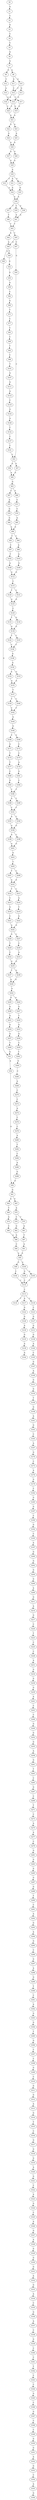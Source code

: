 strict digraph  {
	S0 -> S1 [ label = G ];
	S1 -> S2 [ label = C ];
	S2 -> S3 [ label = G ];
	S3 -> S4 [ label = C ];
	S4 -> S5 [ label = C ];
	S5 -> S6 [ label = A ];
	S6 -> S7 [ label = A ];
	S7 -> S8 [ label = A ];
	S7 -> S9 [ label = G ];
	S8 -> S10 [ label = G ];
	S8 -> S11 [ label = A ];
	S9 -> S12 [ label = C ];
	S10 -> S13 [ label = G ];
	S10 -> S14 [ label = C ];
	S11 -> S14 [ label = C ];
	S12 -> S15 [ label = A ];
	S13 -> S16 [ label = G ];
	S14 -> S17 [ label = T ];
	S14 -> S18 [ label = A ];
	S15 -> S16 [ label = G ];
	S16 -> S19 [ label = G ];
	S16 -> S20 [ label = C ];
	S17 -> S19 [ label = G ];
	S18 -> S20 [ label = C ];
	S19 -> S21 [ label = A ];
	S20 -> S21 [ label = A ];
	S21 -> S22 [ label = G ];
	S21 -> S23 [ label = A ];
	S22 -> S24 [ label = G ];
	S23 -> S25 [ label = A ];
	S24 -> S26 [ label = A ];
	S25 -> S26 [ label = A ];
	S26 -> S27 [ label = A ];
	S26 -> S28 [ label = G ];
	S27 -> S29 [ label = G ];
	S28 -> S29 [ label = G ];
	S29 -> S30 [ label = A ];
	S30 -> S31 [ label = A ];
	S30 -> S32 [ label = G ];
	S30 -> S33 [ label = C ];
	S31 -> S34 [ label = A ];
	S32 -> S35 [ label = G ];
	S33 -> S34 [ label = A ];
	S34 -> S36 [ label = A ];
	S35 -> S36 [ label = A ];
	S36 -> S37 [ label = T ];
	S36 -> S38 [ label = A ];
	S36 -> S39 [ label = C ];
	S37 -> S40 [ label = T ];
	S38 -> S41 [ label = A ];
	S39 -> S41 [ label = A ];
	S40 -> S43 [ label = T ];
	S41 -> S43 [ label = T ];
	S43 -> S44 [ label = A ];
	S43 -> S45 [ label = C ];
	S44 -> S46 [ label = A ];
	S45 -> S47 [ label = C ];
	S45 -> S46 [ label = A ];
	S46 -> S48 [ label = A ];
	S46 -> S49 [ label = T ];
	S47 -> S50 [ label = G ];
	S48 -> S51 [ label = G ];
	S49 -> S52 [ label = G ];
	S50 -> S53 [ label = C ];
	S51 -> S54 [ label = A ];
	S52 -> S55 [ label = G ];
	S53 -> S56 [ label = A ];
	S53 -> S57 [ label = G ];
	S54 -> S58 [ label = A ];
	S55 -> S59 [ label = A ];
	S56 -> S60 [ label = A ];
	S57 -> S60 [ label = A ];
	S58 -> S61 [ label = G ];
	S59 -> S62 [ label = C ];
	S60 -> S63 [ label = G ];
	S61 -> S64 [ label = A ];
	S61 -> S65 [ label = G ];
	S62 -> S66 [ label = A ];
	S63 -> S67 [ label = C ];
	S63 -> S68 [ label = G ];
	S64 -> S69 [ label = T ];
	S65 -> S70 [ label = A ];
	S66 -> S71 [ label = T ];
	S67 -> S72 [ label = A ];
	S68 -> S73 [ label = C ];
	S69 -> S74 [ label = A ];
	S70 -> S75 [ label = T ];
	S70 -> S76 [ label = C ];
	S71 -> S77 [ label = C ];
	S72 -> S78 [ label = G ];
	S73 -> S79 [ label = C ];
	S74 -> S80 [ label = C ];
	S75 -> S81 [ label = A ];
	S76 -> S82 [ label = G ];
	S77 -> S83 [ label = C ];
	S78 -> S84 [ label = G ];
	S79 -> S85 [ label = A ];
	S80 -> S86 [ label = A ];
	S81 -> S87 [ label = T ];
	S82 -> S86 [ label = A ];
	S83 -> S88 [ label = C ];
	S84 -> S89 [ label = A ];
	S85 -> S89 [ label = A ];
	S86 -> S90 [ label = C ];
	S87 -> S91 [ label = A ];
	S88 -> S92 [ label = T ];
	S89 -> S93 [ label = T ];
	S89 -> S94 [ label = C ];
	S90 -> S95 [ label = A ];
	S91 -> S95 [ label = A ];
	S92 -> S96 [ label = C ];
	S93 -> S97 [ label = C ];
	S94 -> S98 [ label = A ];
	S95 -> S99 [ label = G ];
	S95 -> S100 [ label = A ];
	S96 -> S101 [ label = T ];
	S97 -> S102 [ label = T ];
	S98 -> S103 [ label = A ];
	S99 -> S104 [ label = C ];
	S100 -> S105 [ label = A ];
	S100 -> S106 [ label = G ];
	S101 -> S107 [ label = G ];
	S102 -> S108 [ label = A ];
	S103 -> S109 [ label = G ];
	S104 -> S110 [ label = C ];
	S105 -> S110 [ label = C ];
	S106 -> S110 [ label = C ];
	S107 -> S111 [ label = G ];
	S108 -> S112 [ label = G ];
	S109 -> S112 [ label = G ];
	S110 -> S113 [ label = C ];
	S111 -> S114 [ label = A ];
	S112 -> S115 [ label = C ];
	S113 -> S116 [ label = T ];
	S113 -> S117 [ label = A ];
	S113 -> S118 [ label = C ];
	S114 -> S119 [ label = C ];
	S115 -> S120 [ label = T ];
	S115 -> S121 [ label = C ];
	S117 -> S122 [ label = G ];
	S118 -> S123 [ label = C ];
	S119 -> S124 [ label = G ];
	S120 -> S125 [ label = G ];
	S121 -> S125 [ label = G ];
	S122 -> S126 [ label = G ];
	S123 -> S127 [ label = G ];
	S124 -> S128 [ label = A ];
	S125 -> S129 [ label = C ];
	S126 -> S130 [ label = A ];
	S127 -> S131 [ label = G ];
	S128 -> S132 [ label = C ];
	S129 -> S133 [ label = T ];
	S129 -> S134 [ label = G ];
	S130 -> S135 [ label = G ];
	S131 -> S136 [ label = G ];
	S132 -> S137 [ label = C ];
	S133 -> S138 [ label = G ];
	S134 -> S138 [ label = G ];
	S135 -> S139 [ label = A ];
	S136 -> S140 [ label = A ];
	S137 -> S141 [ label = C ];
	S138 -> S142 [ label = T ];
	S138 -> S143 [ label = C ];
	S139 -> S144 [ label = A ];
	S140 -> S145 [ label = C ];
	S141 -> S53 [ label = C ];
	S142 -> S146 [ label = C ];
	S143 -> S146 [ label = C ];
	S145 -> S147 [ label = G ];
	S146 -> S148 [ label = A ];
	S147 -> S149 [ label = A ];
	S148 -> S150 [ label = A ];
	S149 -> S151 [ label = G ];
	S150 -> S152 [ label = A ];
	S150 -> S153 [ label = G ];
	S151 -> S154 [ label = G ];
	S152 -> S155 [ label = A ];
	S153 -> S155 [ label = A ];
	S154 -> S156 [ label = T ];
	S155 -> S157 [ label = T ];
	S156 -> S158 [ label = G ];
	S157 -> S159 [ label = T ];
	S157 -> S160 [ label = C ];
	S158 -> S161 [ label = A ];
	S159 -> S162 [ label = C ];
	S160 -> S162 [ label = C ];
	S161 -> S163 [ label = G ];
	S162 -> S164 [ label = A ];
	S163 -> S165 [ label = C ];
	S164 -> S166 [ label = G ];
	S165 -> S167 [ label = A ];
	S166 -> S168 [ label = C ];
	S166 -> S169 [ label = G ];
	S167 -> S170 [ label = G ];
	S168 -> S171 [ label = G ];
	S169 -> S172 [ label = C ];
	S170 -> S173 [ label = C ];
	S171 -> S174 [ label = T ];
	S172 -> S175 [ label = C ];
	S173 -> S176 [ label = A ];
	S174 -> S177 [ label = T ];
	S175 -> S178 [ label = A ];
	S176 -> S179 [ label = G ];
	S177 -> S180 [ label = C ];
	S178 -> S181 [ label = G ];
	S179 -> S182 [ label = C ];
	S180 -> S183 [ label = G ];
	S181 -> S184 [ label = C ];
	S182 -> S185 [ label = G ];
	S183 -> S186 [ label = T ];
	S184 -> S186 [ label = T ];
	S185 -> S187 [ label = G ];
	S186 -> S188 [ label = A ];
	S186 -> S189 [ label = T ];
	S187 -> S190 [ label = C ];
	S188 -> S191 [ label = C ];
	S189 -> S191 [ label = C ];
	S190 -> S192 [ label = G ];
	S191 -> S193 [ label = A ];
	S191 -> S194 [ label = C ];
	S192 -> S195 [ label = C ];
	S193 -> S196 [ label = G ];
	S194 -> S196 [ label = G ];
	S195 -> S197 [ label = A ];
	S196 -> S198 [ label = A ];
	S196 -> S199 [ label = C ];
	S197 -> S200 [ label = G ];
	S198 -> S201 [ label = G ];
	S199 -> S201 [ label = G ];
	S200 -> S202 [ label = G ];
	S201 -> S203 [ label = G ];
	S202 -> S204 [ label = G ];
	S203 -> S205 [ label = T ];
	S204 -> S206 [ label = G ];
	S205 -> S207 [ label = T ];
	S205 -> S208 [ label = C ];
	S206 -> S209 [ label = A ];
	S207 -> S210 [ label = A ];
	S208 -> S210 [ label = A ];
	S209 -> S211 [ label = G ];
	S210 -> S212 [ label = T ];
	S210 -> S213 [ label = C ];
	S211 -> S214 [ label = A ];
	S212 -> S215 [ label = C ];
	S213 -> S216 [ label = A ];
	S214 -> S217 [ label = G ];
	S215 -> S218 [ label = G ];
	S216 -> S219 [ label = T ];
	S217 -> S220 [ label = C ];
	S218 -> S221 [ label = C ];
	S219 -> S222 [ label = G ];
	S220 -> S223 [ label = T ];
	S221 -> S224 [ label = A ];
	S222 -> S224 [ label = A ];
	S223 -> S225 [ label = C ];
	S224 -> S226 [ label = G ];
	S224 -> S227 [ label = C ];
	S225 -> S228 [ label = C ];
	S226 -> S229 [ label = T ];
	S227 -> S230 [ label = C ];
	S228 -> S231 [ label = A ];
	S229 -> S232 [ label = C ];
	S230 -> S233 [ label = A ];
	S231 -> S234 [ label = G ];
	S232 -> S235 [ label = G ];
	S233 -> S235 [ label = G ];
	S234 -> S236 [ label = G ];
	S235 -> S237 [ label = T ];
	S235 -> S238 [ label = G ];
	S236 -> S239 [ label = G ];
	S237 -> S240 [ label = A ];
	S238 -> S240 [ label = A ];
	S239 -> S241 [ label = A ];
	S240 -> S242 [ label = A ];
	S241 -> S243 [ label = C ];
	S242 -> S244 [ label = A ];
	S242 -> S245 [ label = G ];
	S243 -> S246 [ label = C ];
	S244 -> S247 [ label = G ];
	S245 -> S248 [ label = A ];
	S246 -> S249 [ label = G ];
	S247 -> S250 [ label = T ];
	S248 -> S251 [ label = A ];
	S249 -> S252 [ label = G ];
	S250 -> S253 [ label = G ];
	S251 -> S254 [ label = G ];
	S252 -> S255 [ label = G ];
	S253 -> S256 [ label = A ];
	S254 -> S257 [ label = A ];
	S255 -> S258 [ label = A ];
	S256 -> S259 [ label = C ];
	S257 -> S260 [ label = T ];
	S258 -> S261 [ label = G ];
	S259 -> S262 [ label = T ];
	S260 -> S51 [ label = G ];
	S261 -> S263 [ label = T ];
	S262 -> S264 [ label = G ];
	S263 -> S265 [ label = C ];
	S264 -> S266 [ label = C ];
	S265 -> S267 [ label = G ];
	S266 -> S268 [ label = A ];
	S267 -> S269 [ label = C ];
	S268 -> S270 [ label = C ];
	S269 -> S271 [ label = T ];
	S270 -> S272 [ label = C ];
	S271 -> S273 [ label = C ];
	S272 -> S274 [ label = A ];
	S273 -> S275 [ label = A ];
	S274 -> S276 [ label = C ];
	S275 -> S277 [ label = A ];
	S276 -> S278 [ label = C ];
	S277 -> S279 [ label = C ];
	S278 -> S280 [ label = A ];
	S279 -> S281 [ label = G ];
	S280 -> S282 [ label = T ];
	S281 -> S283 [ label = G ];
	S282 -> S284 [ label = C ];
	S283 -> S285 [ label = G ];
	S284 -> S286 [ label = A ];
	S285 -> S287 [ label = G ];
	S286 -> S288 [ label = G ];
	S287 -> S289 [ label = G ];
	S288 -> S58 [ label = A ];
	S289 -> S290 [ label = T ];
	S290 -> S291 [ label = C ];
	S291 -> S292 [ label = A ];
	S292 -> S293 [ label = G ];
	S293 -> S294 [ label = A ];
	S294 -> S295 [ label = G ];
	S295 -> S296 [ label = C ];
	S296 -> S297 [ label = G ];
	S297 -> S298 [ label = A ];
	S298 -> S299 [ label = G ];
	S299 -> S300 [ label = T ];
	S300 -> S301 [ label = C ];
	S301 -> S302 [ label = A ];
	S302 -> S303 [ label = G ];
	S303 -> S304 [ label = G ];
	S304 -> S305 [ label = T ];
	S305 -> S306 [ label = G ];
	S306 -> S307 [ label = C ];
	S307 -> S308 [ label = C ];
	S308 -> S309 [ label = G ];
	S309 -> S310 [ label = C ];
	S310 -> S311 [ label = G ];
	S311 -> S312 [ label = G ];
	S312 -> S313 [ label = A ];
	S313 -> S314 [ label = G ];
	S314 -> S315 [ label = T ];
	S315 -> S316 [ label = C ];
	S316 -> S317 [ label = G ];
	S317 -> S318 [ label = G ];
	S318 -> S319 [ label = G ];
	S319 -> S320 [ label = A ];
	S320 -> S321 [ label = G ];
	S321 -> S322 [ label = C ];
	S322 -> S323 [ label = A ];
	S323 -> S324 [ label = G ];
	S324 -> S325 [ label = C ];
	S325 -> S326 [ label = A ];
	S326 -> S327 [ label = G ];
	S327 -> S328 [ label = A ];
	S328 -> S329 [ label = G ];
	S329 -> S330 [ label = G ];
	S330 -> S331 [ label = G ];
	S331 -> S332 [ label = A ];
	S332 -> S333 [ label = G ];
	S333 -> S334 [ label = A ];
	S334 -> S335 [ label = C ];
	S335 -> S336 [ label = G ];
	S336 -> S337 [ label = A ];
	S337 -> S338 [ label = C ];
	S338 -> S339 [ label = G ];
	S339 -> S340 [ label = C ];
	S340 -> S341 [ label = C ];
	S341 -> S342 [ label = T ];
	S342 -> S343 [ label = C ];
	S343 -> S344 [ label = C ];
	S344 -> S345 [ label = G ];
	S345 -> S346 [ label = C ];
	S346 -> S347 [ label = G ];
	S347 -> S348 [ label = C ];
	S348 -> S349 [ label = C ];
	S349 -> S350 [ label = G ];
	S350 -> S351 [ label = G ];
	S351 -> S352 [ label = A ];
	S352 -> S353 [ label = G ];
	S353 -> S354 [ label = C ];
	S354 -> S355 [ label = A ];
	S355 -> S356 [ label = G ];
}
